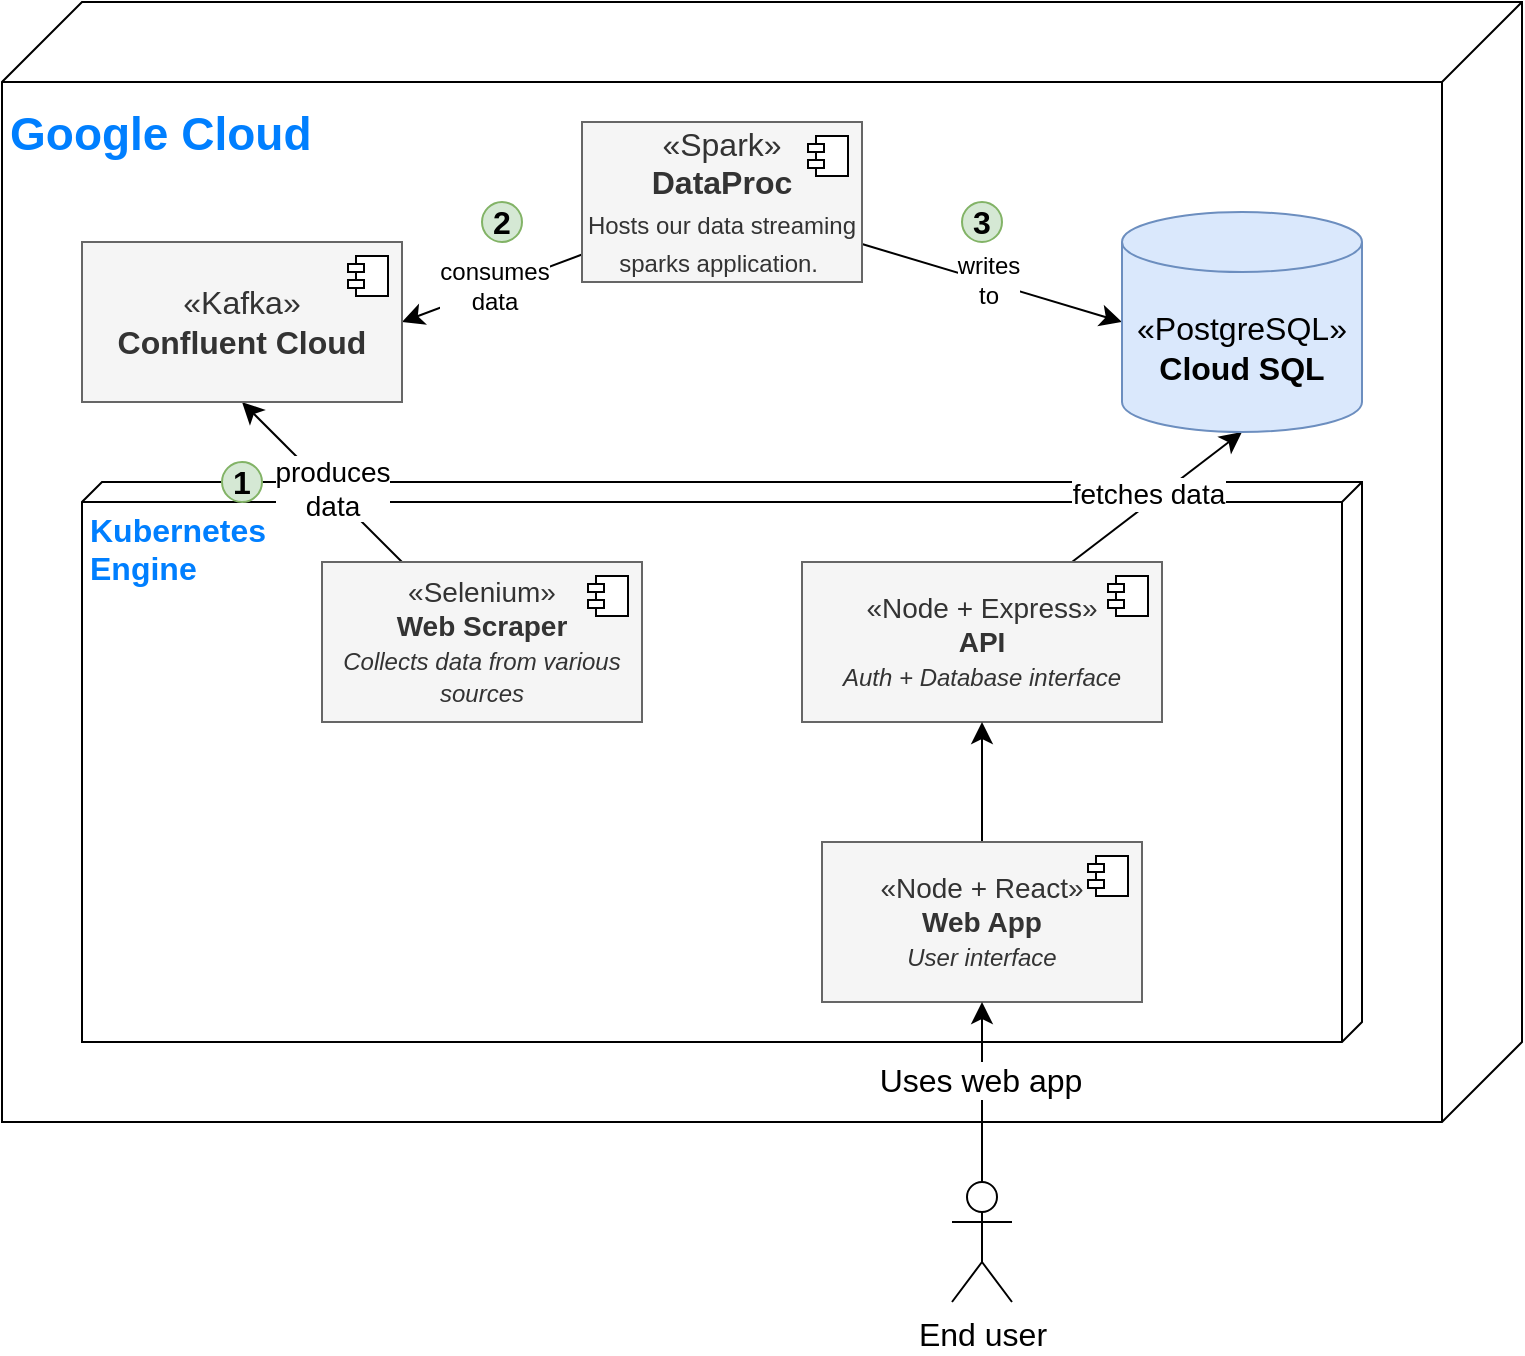 <mxfile pages="2">
    <diagram name="Architecture" id="ZM3CAE70Ql6t3qwZa69E">
        <mxGraphModel dx="2067" dy="1573" grid="1" gridSize="10" guides="1" tooltips="1" connect="1" arrows="1" fold="1" page="1" pageScale="1" pageWidth="850" pageHeight="1100" math="0" shadow="0">
            <root>
                <mxCell id="0"/>
                <mxCell id="1" parent="0"/>
                <mxCell id="dB_cxi8mHXmGEWxTW_xP-25" value="&lt;br&gt;&lt;br&gt;&lt;b&gt;&lt;font color=&quot;#007fff&quot; style=&quot;font-size: 23px;&quot;&gt;Google Cloud&lt;/font&gt;&lt;/b&gt;" style="verticalAlign=top;align=left;spacingTop=8;spacingLeft=2;spacingRight=12;shape=cube;size=40;direction=south;fontStyle=0;html=1;whiteSpace=wrap;fontSize=16;" parent="1" vertex="1">
                    <mxGeometry x="-80" y="-200" width="760" height="560" as="geometry"/>
                </mxCell>
                <mxCell id="dB_cxi8mHXmGEWxTW_xP-24" value="Kubernetes&lt;br&gt;Engine" style="verticalAlign=top;align=left;spacingTop=8;spacingLeft=2;spacingRight=12;shape=cube;size=10;direction=south;fontStyle=1;html=1;whiteSpace=wrap;fontSize=16;fontColor=#007FFF;shadow=0;labelBorderColor=none;gradientColor=none;" parent="1" vertex="1">
                    <mxGeometry x="-40" y="40" width="640" height="280" as="geometry"/>
                </mxCell>
                <mxCell id="dB_cxi8mHXmGEWxTW_xP-11" style="edgeStyle=none;curved=1;rounded=0;orthogonalLoop=1;jettySize=auto;html=1;entryX=0.5;entryY=1;entryDx=0;entryDy=0;fontSize=12;startSize=8;endSize=8;" parent="1" source="dB_cxi8mHXmGEWxTW_xP-1" target="dB_cxi8mHXmGEWxTW_xP-9" edge="1">
                    <mxGeometry relative="1" as="geometry"/>
                </mxCell>
                <mxCell id="dB_cxi8mHXmGEWxTW_xP-13" value="produces&lt;br style=&quot;font-size: 14px;&quot;&gt;data" style="edgeLabel;html=1;align=center;verticalAlign=middle;resizable=0;points=[];fontSize=14;labelBackgroundColor=default;" parent="dB_cxi8mHXmGEWxTW_xP-11" vertex="1" connectable="0">
                    <mxGeometry x="-0.086" y="-1" relative="1" as="geometry">
                        <mxPoint as="offset"/>
                    </mxGeometry>
                </mxCell>
                <mxCell id="dB_cxi8mHXmGEWxTW_xP-1" value="«Selenium»&lt;br style=&quot;font-size: 14px;&quot;&gt;&lt;b style=&quot;font-size: 14px;&quot;&gt;Web Scraper&lt;/b&gt;&lt;br&gt;&lt;i style=&quot;&quot;&gt;&lt;font style=&quot;font-size: 12px;&quot;&gt;Collects data from various sources&lt;/font&gt;&lt;/i&gt;" style="html=1;dropTarget=0;whiteSpace=wrap;fontSize=14;fillColor=#f5f5f5;fontColor=#333333;strokeColor=#666666;" parent="1" vertex="1">
                    <mxGeometry x="80" y="80" width="160" height="80" as="geometry"/>
                </mxCell>
                <mxCell id="dB_cxi8mHXmGEWxTW_xP-2" value="" style="shape=module;jettyWidth=8;jettyHeight=4;fontSize=16;" parent="dB_cxi8mHXmGEWxTW_xP-1" vertex="1">
                    <mxGeometry x="1" width="20" height="20" relative="1" as="geometry">
                        <mxPoint x="-27" y="7" as="offset"/>
                    </mxGeometry>
                </mxCell>
                <mxCell id="dB_cxi8mHXmGEWxTW_xP-12" style="edgeStyle=none;curved=1;rounded=0;orthogonalLoop=1;jettySize=auto;html=1;entryX=1;entryY=0.5;entryDx=0;entryDy=0;fontSize=12;startSize=8;endSize=8;" parent="1" source="dB_cxi8mHXmGEWxTW_xP-3" target="dB_cxi8mHXmGEWxTW_xP-9" edge="1">
                    <mxGeometry relative="1" as="geometry"/>
                </mxCell>
                <mxCell id="dB_cxi8mHXmGEWxTW_xP-14" value="consumes&lt;br style=&quot;font-size: 12px;&quot;&gt;data" style="edgeLabel;html=1;align=center;verticalAlign=middle;resizable=0;points=[];fontSize=12;" parent="dB_cxi8mHXmGEWxTW_xP-12" vertex="1" connectable="0">
                    <mxGeometry x="-0.086" y="1" relative="1" as="geometry">
                        <mxPoint x="-3" y="-1" as="offset"/>
                    </mxGeometry>
                </mxCell>
                <mxCell id="dB_cxi8mHXmGEWxTW_xP-15" style="edgeStyle=none;curved=1;rounded=0;orthogonalLoop=1;jettySize=auto;html=1;fontSize=12;startSize=8;endSize=8;entryX=0;entryY=0.5;entryDx=0;entryDy=0;entryPerimeter=0;" parent="1" source="dB_cxi8mHXmGEWxTW_xP-3" target="TPM5Qav3wPqz6I4m3XTt-1" edge="1">
                    <mxGeometry relative="1" as="geometry">
                        <mxPoint x="470" y="-40" as="targetPoint"/>
                    </mxGeometry>
                </mxCell>
                <mxCell id="dB_cxi8mHXmGEWxTW_xP-16" value="writes&lt;br style=&quot;font-size: 12px;&quot;&gt;to" style="edgeLabel;html=1;align=center;verticalAlign=middle;resizable=0;points=[];fontSize=12;" parent="dB_cxi8mHXmGEWxTW_xP-15" vertex="1" connectable="0">
                    <mxGeometry x="-0.109" y="3" relative="1" as="geometry">
                        <mxPoint x="4" y="3" as="offset"/>
                    </mxGeometry>
                </mxCell>
                <mxCell id="dB_cxi8mHXmGEWxTW_xP-3" value="«Spark»&lt;br&gt;&lt;b&gt;DataProc&lt;/b&gt;&lt;br&gt;&lt;font style=&quot;font-size: 12px;&quot;&gt;Hosts our data streaming sparks application.&amp;nbsp;&lt;/font&gt;" style="html=1;dropTarget=0;whiteSpace=wrap;fontSize=16;fillColor=#f5f5f5;fontColor=#333333;strokeColor=#666666;" parent="1" vertex="1">
                    <mxGeometry x="210" y="-140" width="140" height="80" as="geometry"/>
                </mxCell>
                <mxCell id="dB_cxi8mHXmGEWxTW_xP-4" value="" style="shape=module;jettyWidth=8;jettyHeight=4;fontSize=16;" parent="dB_cxi8mHXmGEWxTW_xP-3" vertex="1">
                    <mxGeometry x="1" width="20" height="20" relative="1" as="geometry">
                        <mxPoint x="-27" y="7" as="offset"/>
                    </mxGeometry>
                </mxCell>
                <mxCell id="dB_cxi8mHXmGEWxTW_xP-17" style="edgeStyle=none;curved=1;rounded=0;orthogonalLoop=1;jettySize=auto;html=1;fontSize=12;startSize=8;endSize=8;entryX=0.5;entryY=1;entryDx=0;entryDy=0;entryPerimeter=0;exitX=0.75;exitY=0;exitDx=0;exitDy=0;" parent="1" source="dB_cxi8mHXmGEWxTW_xP-5" target="TPM5Qav3wPqz6I4m3XTt-1" edge="1">
                    <mxGeometry relative="1" as="geometry"/>
                </mxCell>
                <mxCell id="dB_cxi8mHXmGEWxTW_xP-18" value="fetches data" style="edgeLabel;html=1;align=center;verticalAlign=middle;resizable=0;points=[];fontSize=14;" parent="dB_cxi8mHXmGEWxTW_xP-17" vertex="1" connectable="0">
                    <mxGeometry x="-0.129" y="1" relative="1" as="geometry">
                        <mxPoint x="1" y="-5" as="offset"/>
                    </mxGeometry>
                </mxCell>
                <mxCell id="dB_cxi8mHXmGEWxTW_xP-5" value="«Node + Express»&lt;br style=&quot;font-size: 14px;&quot;&gt;&lt;b style=&quot;font-size: 14px;&quot;&gt;API&lt;/b&gt;&lt;br style=&quot;font-size: 14px;&quot;&gt;&lt;i&gt;&lt;font style=&quot;font-size: 12px;&quot;&gt;Auth + Database interface&lt;/font&gt;&lt;/i&gt;" style="html=1;dropTarget=0;whiteSpace=wrap;fontSize=14;fillColor=#f5f5f5;fontColor=#333333;strokeColor=#666666;" parent="1" vertex="1">
                    <mxGeometry x="320" y="80" width="180" height="80" as="geometry"/>
                </mxCell>
                <mxCell id="dB_cxi8mHXmGEWxTW_xP-6" value="" style="shape=module;jettyWidth=8;jettyHeight=4;fontSize=16;" parent="dB_cxi8mHXmGEWxTW_xP-5" vertex="1">
                    <mxGeometry x="1" width="20" height="20" relative="1" as="geometry">
                        <mxPoint x="-27" y="7" as="offset"/>
                    </mxGeometry>
                </mxCell>
                <mxCell id="dB_cxi8mHXmGEWxTW_xP-9" value="«Kafka»&lt;br&gt;&lt;b&gt;Confluent Cloud&lt;/b&gt;" style="html=1;dropTarget=0;whiteSpace=wrap;fontSize=16;fillColor=#f5f5f5;fontColor=#333333;strokeColor=#666666;" parent="1" vertex="1">
                    <mxGeometry x="-40" y="-80" width="160" height="80" as="geometry"/>
                </mxCell>
                <mxCell id="dB_cxi8mHXmGEWxTW_xP-10" value="" style="shape=module;jettyWidth=8;jettyHeight=4;fontSize=16;" parent="dB_cxi8mHXmGEWxTW_xP-9" vertex="1">
                    <mxGeometry x="1" width="20" height="20" relative="1" as="geometry">
                        <mxPoint x="-27" y="7" as="offset"/>
                    </mxGeometry>
                </mxCell>
                <mxCell id="TPM5Qav3wPqz6I4m3XTt-1" value="&lt;font style=&quot;font-size: 16px;&quot;&gt;«PostgreSQL»&lt;br style=&quot;border-color: var(--border-color); color: rgb(51, 51, 51);&quot;&gt;&lt;b style=&quot;font-size: 16px;&quot;&gt;&lt;font style=&quot;font-size: 16px;&quot;&gt;Cloud SQL&lt;/font&gt;&lt;/b&gt;&lt;br style=&quot;font-size: 16px;&quot;&gt;&lt;/font&gt;" style="shape=cylinder3;whiteSpace=wrap;html=1;boundedLbl=1;backgroundOutline=1;size=15;fontSize=16;fillColor=#dae8fc;strokeColor=#6c8ebf;" parent="1" vertex="1">
                    <mxGeometry x="480" y="-95" width="120" height="110" as="geometry"/>
                </mxCell>
                <mxCell id="nGBkdCVZPFDWOhvfTSr3-5" style="edgeStyle=none;curved=1;rounded=0;orthogonalLoop=1;jettySize=auto;html=1;entryX=0.5;entryY=1;entryDx=0;entryDy=0;fontSize=12;startSize=8;endSize=8;exitX=0.5;exitY=0;exitDx=0;exitDy=0;" parent="1" source="nGBkdCVZPFDWOhvfTSr3-3" target="dB_cxi8mHXmGEWxTW_xP-5" edge="1">
                    <mxGeometry relative="1" as="geometry"/>
                </mxCell>
                <mxCell id="nGBkdCVZPFDWOhvfTSr3-3" value="«Node + React»&lt;br style=&quot;font-size: 14px;&quot;&gt;&lt;b style=&quot;font-size: 14px;&quot;&gt;Web App&lt;/b&gt;&lt;br style=&quot;font-size: 14px;&quot;&gt;&lt;i&gt;&lt;font style=&quot;font-size: 12px;&quot;&gt;User interface&lt;/font&gt;&lt;/i&gt;" style="html=1;dropTarget=0;whiteSpace=wrap;fontSize=14;fillColor=#f5f5f5;fontColor=#333333;strokeColor=#666666;" parent="1" vertex="1">
                    <mxGeometry x="330" y="220" width="160" height="80" as="geometry"/>
                </mxCell>
                <mxCell id="nGBkdCVZPFDWOhvfTSr3-4" value="" style="shape=module;jettyWidth=8;jettyHeight=4;fontSize=16;" parent="nGBkdCVZPFDWOhvfTSr3-3" vertex="1">
                    <mxGeometry x="1" width="20" height="20" relative="1" as="geometry">
                        <mxPoint x="-27" y="7" as="offset"/>
                    </mxGeometry>
                </mxCell>
                <mxCell id="nGBkdCVZPFDWOhvfTSr3-7" value="1" style="ellipse;whiteSpace=wrap;html=1;aspect=fixed;fontSize=16;fontStyle=1;fillColor=#d5e8d4;strokeColor=#82b366;" parent="1" vertex="1">
                    <mxGeometry x="30" y="30" width="20" height="20" as="geometry"/>
                </mxCell>
                <mxCell id="nGBkdCVZPFDWOhvfTSr3-8" value="2" style="ellipse;whiteSpace=wrap;html=1;aspect=fixed;fontSize=16;fontStyle=1;fillColor=#d5e8d4;strokeColor=#82b366;" parent="1" vertex="1">
                    <mxGeometry x="160" y="-100" width="20" height="20" as="geometry"/>
                </mxCell>
                <mxCell id="nGBkdCVZPFDWOhvfTSr3-9" value="3" style="ellipse;whiteSpace=wrap;html=1;aspect=fixed;fontSize=16;fontStyle=1;fillColor=#d5e8d4;strokeColor=#82b366;" parent="1" vertex="1">
                    <mxGeometry x="400" y="-100" width="20" height="20" as="geometry"/>
                </mxCell>
                <mxCell id="nGBkdCVZPFDWOhvfTSr3-12" style="edgeStyle=none;curved=1;rounded=0;orthogonalLoop=1;jettySize=auto;html=1;entryX=0.5;entryY=1;entryDx=0;entryDy=0;fontSize=12;startSize=8;endSize=8;" parent="1" source="nGBkdCVZPFDWOhvfTSr3-11" target="nGBkdCVZPFDWOhvfTSr3-3" edge="1">
                    <mxGeometry relative="1" as="geometry"/>
                </mxCell>
                <mxCell id="nGBkdCVZPFDWOhvfTSr3-13" value="Uses web app" style="edgeLabel;html=1;align=center;verticalAlign=middle;resizable=0;points=[];fontSize=16;" parent="nGBkdCVZPFDWOhvfTSr3-12" vertex="1" connectable="0">
                    <mxGeometry x="0.137" y="1" relative="1" as="geometry">
                        <mxPoint as="offset"/>
                    </mxGeometry>
                </mxCell>
                <mxCell id="nGBkdCVZPFDWOhvfTSr3-11" value="End user" style="shape=umlActor;verticalLabelPosition=bottom;verticalAlign=top;html=1;outlineConnect=0;fontSize=16;" parent="1" vertex="1">
                    <mxGeometry x="395" y="390" width="30" height="60" as="geometry"/>
                </mxCell>
            </root>
        </mxGraphModel>
    </diagram>
    <diagram id="HtF2YZ1RWhBlacTlJTch" name="Data">
        <mxGraphModel dx="690" dy="487" grid="1" gridSize="10" guides="1" tooltips="1" connect="1" arrows="1" fold="1" page="1" pageScale="1" pageWidth="850" pageHeight="1100" math="0" shadow="0">
            <root>
                <mxCell id="0"/>
                <mxCell id="1" parent="0"/>
            </root>
        </mxGraphModel>
    </diagram>
</mxfile>